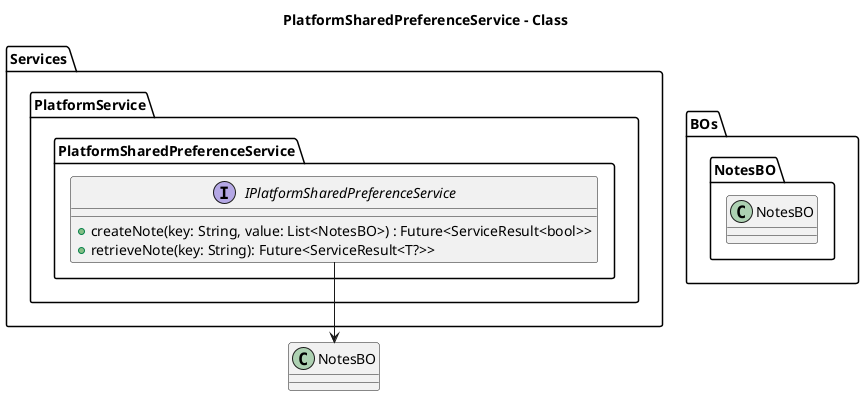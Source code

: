 @startuml PlatformSharedPreferenceService - Class
title PlatformSharedPreferenceService - Class
package Services{
    package PlatformService{
        package PlatformSharedPreferenceService{
            interface IPlatformSharedPreferenceService{
                + createNote(key: String, value: List<NotesBO>) : Future<ServiceResult<bool>>
                + retrieveNote(key: String): Future<ServiceResult<T?>>
            }
        }
    }
}
package BOs{
    package NotesBO{
        class NotesBO{
        }
    }
}

IPlatformSharedPreferenceService --> NotesBO

newpage
title IPlatformSharedPreferenceService - createNote(key: String, value: NotesBO)
package Services{
    package PlatformService{
        package PlatformSharedPreferenceService{
            interface IPlatformSharedPreferenceService{
                + createNote(key: String, value: List<NotesBO>) : Future<ServiceResult<bool>>
            }
        }
    }
}
package Pages{
    package CreateNoteScreen{
        class CreateNoteScreenVM{
            + createNoteInService() : Future<void>
        }
    }
}
CreateNoteScreenVM --> IPlatformSharedPreferenceService

newpage
title IPlatformSharedPreferenceService - retrieveNote(key: String)
package Services{
    package PlatformService{
        package PlatformSharedPreferenceService{
            interface IPlatformSharedPreferenceService{
                + retrieveNote(key: String): Future<ServiceResult<T?>>
            }
        }
    }
}
package Pages{
    package RetrieveNoteScreen{
        class RetrieveNoteScreenVM{
            + retrieveNotesFromService() : Future<void>
        }
    }
}
RetrieveNoteScreenVM --> IPlatformSharedPreferenceService

@enduml

